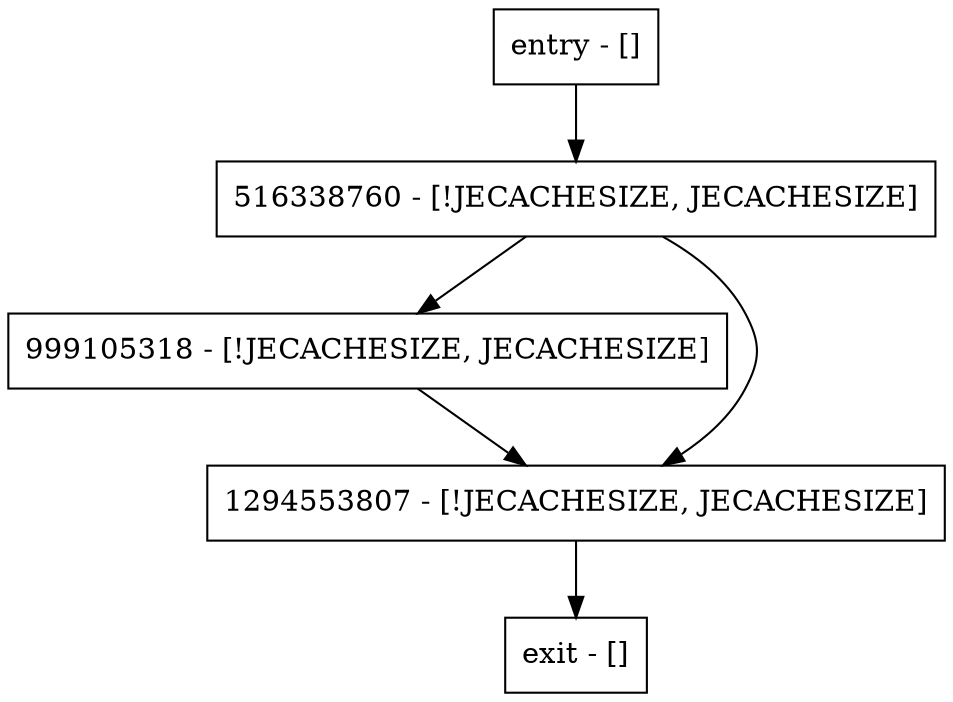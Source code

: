 digraph getMemorySizeIncludedByParent {
node [shape=record];
999105318 [label="999105318 - [!JECACHESIZE, JECACHESIZE]"];
entry [label="entry - []"];
exit [label="exit - []"];
516338760 [label="516338760 - [!JECACHESIZE, JECACHESIZE]"];
1294553807 [label="1294553807 - [!JECACHESIZE, JECACHESIZE]"];
entry;
exit;
999105318 -> 1294553807;
entry -> 516338760;
516338760 -> 999105318;
516338760 -> 1294553807;
1294553807 -> exit;
}
